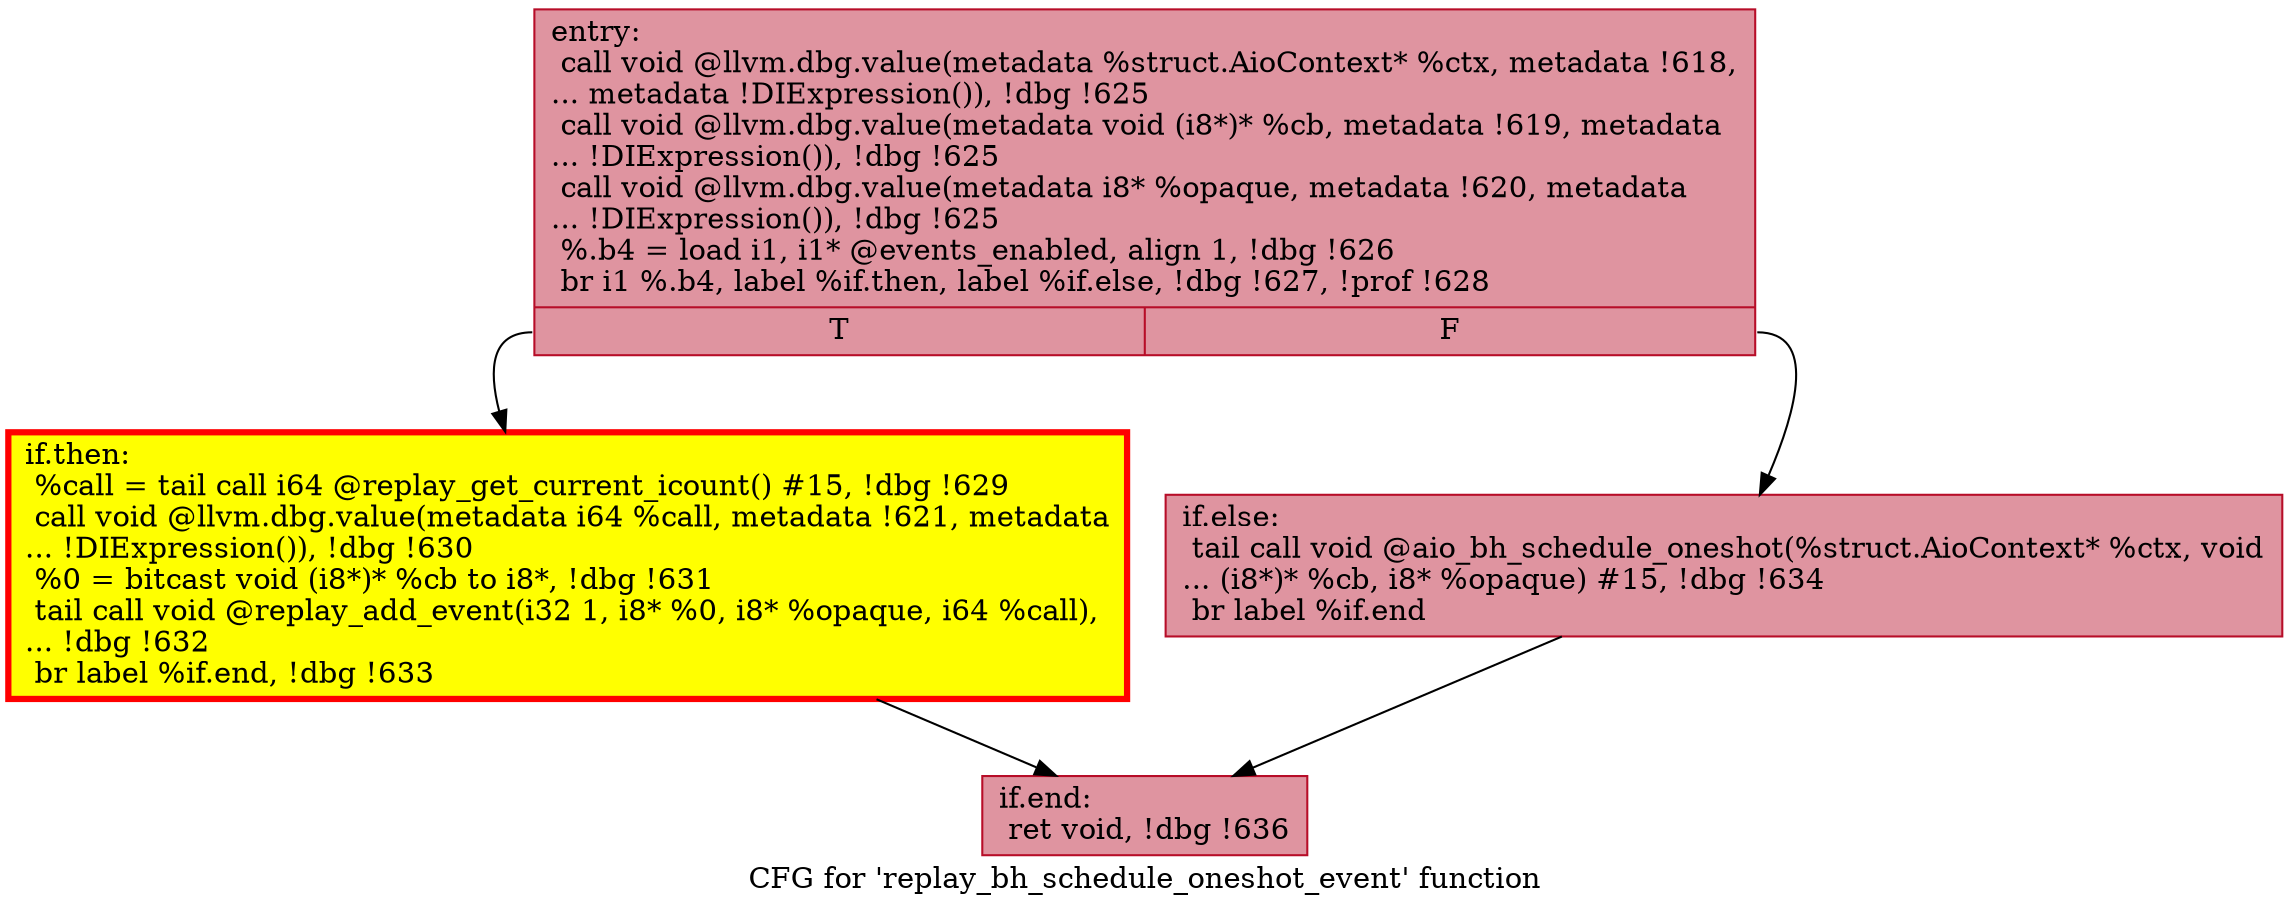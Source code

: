 digraph "CFG for 'replay_bh_schedule_oneshot_event' function" {
	label="CFG for 'replay_bh_schedule_oneshot_event' function";

	Node0x5561612ca5e0 [shape=record,color="#b70d28ff", style=filled, fillcolor="#b70d2870",label="{entry:\l  call void @llvm.dbg.value(metadata %struct.AioContext* %ctx, metadata !618,\l... metadata !DIExpression()), !dbg !625\l  call void @llvm.dbg.value(metadata void (i8*)* %cb, metadata !619, metadata\l... !DIExpression()), !dbg !625\l  call void @llvm.dbg.value(metadata i8* %opaque, metadata !620, metadata\l... !DIExpression()), !dbg !625\l  %.b4 = load i1, i1* @events_enabled, align 1, !dbg !626\l  br i1 %.b4, label %if.then, label %if.else, !dbg !627, !prof !628\l|{<s0>T|<s1>F}}"];
	Node0x5561612ca5e0:s0 -> Node0x5561612ecd50;
	Node0x5561612ca5e0:s1 -> Node0x5561612ece30;
	Node0x5561612ecd50 [shape=record,penwidth=3.0, style="filled", color="red", fillcolor="yellow",label="{if.then:                                          \l  %call = tail call i64 @replay_get_current_icount() #15, !dbg !629\l  call void @llvm.dbg.value(metadata i64 %call, metadata !621, metadata\l... !DIExpression()), !dbg !630\l  %0 = bitcast void (i8*)* %cb to i8*, !dbg !631\l  tail call void @replay_add_event(i32 1, i8* %0, i8* %opaque, i64 %call),\l... !dbg !632\l  br label %if.end, !dbg !633\l}"];
	Node0x5561612ecd50 -> Node0x5561612ecdc0;
	Node0x5561612ece30 [shape=record,color="#b70d28ff", style=filled, fillcolor="#b70d2870",label="{if.else:                                          \l  tail call void @aio_bh_schedule_oneshot(%struct.AioContext* %ctx, void\l... (i8*)* %cb, i8* %opaque) #15, !dbg !634\l  br label %if.end\l}"];
	Node0x5561612ece30 -> Node0x5561612ecdc0;
	Node0x5561612ecdc0 [shape=record,color="#b70d28ff", style=filled, fillcolor="#b70d2870",label="{if.end:                                           \l  ret void, !dbg !636\l}"];
}
